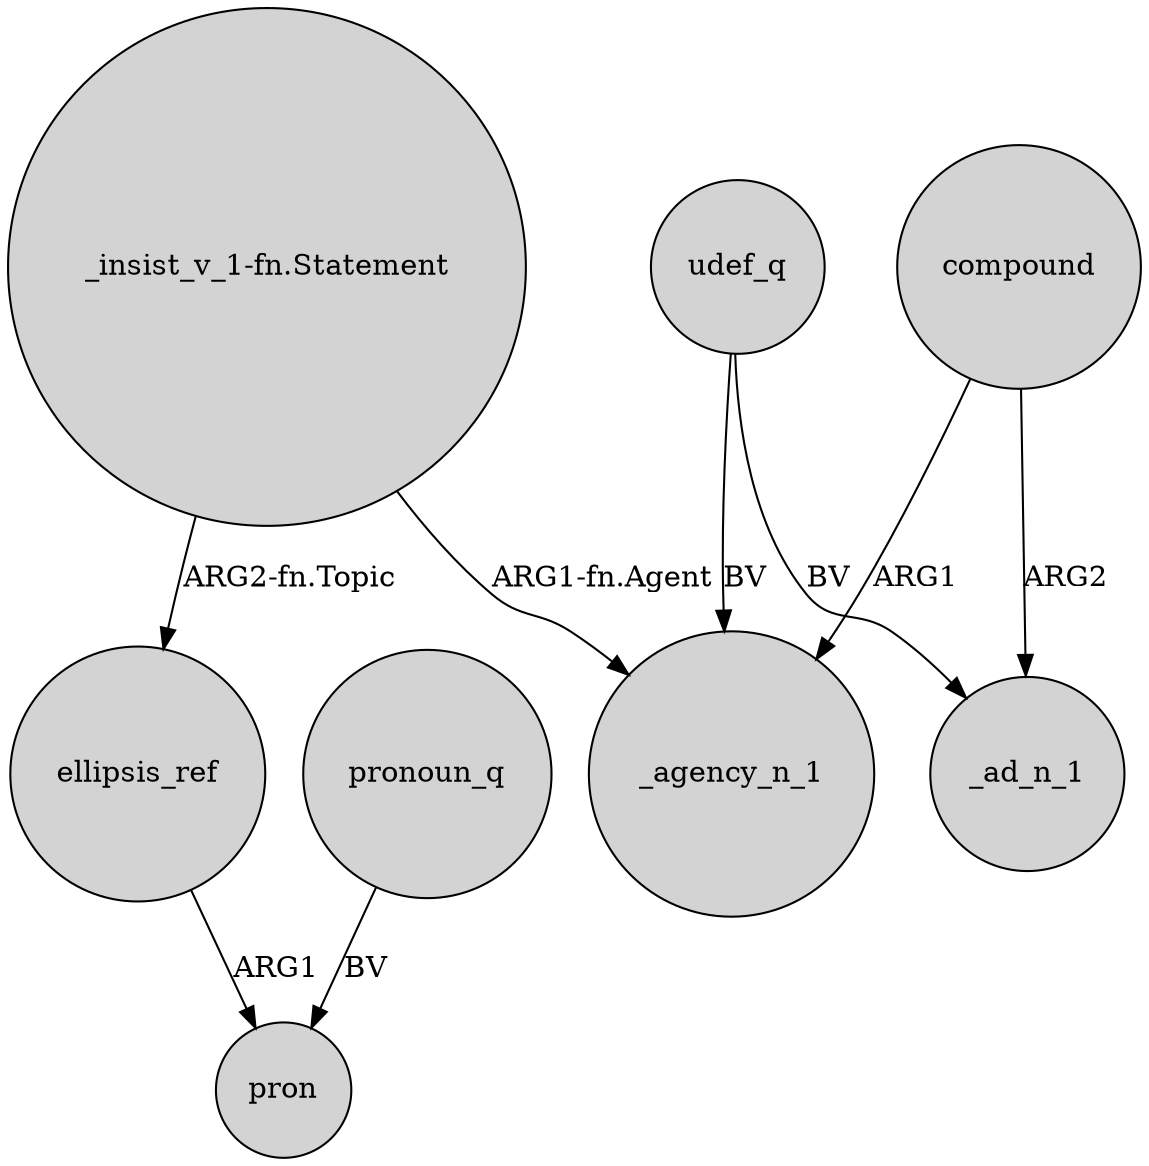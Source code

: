 digraph {
	node [shape=circle style=filled]
	ellipsis_ref -> pron [label=ARG1]
	"_insist_v_1-fn.Statement" -> ellipsis_ref [label="ARG2-fn.Topic"]
	"_insist_v_1-fn.Statement" -> _agency_n_1 [label="ARG1-fn.Agent"]
	compound -> _agency_n_1 [label=ARG1]
	compound -> _ad_n_1 [label=ARG2]
	udef_q -> _ad_n_1 [label=BV]
	udef_q -> _agency_n_1 [label=BV]
	pronoun_q -> pron [label=BV]
}

